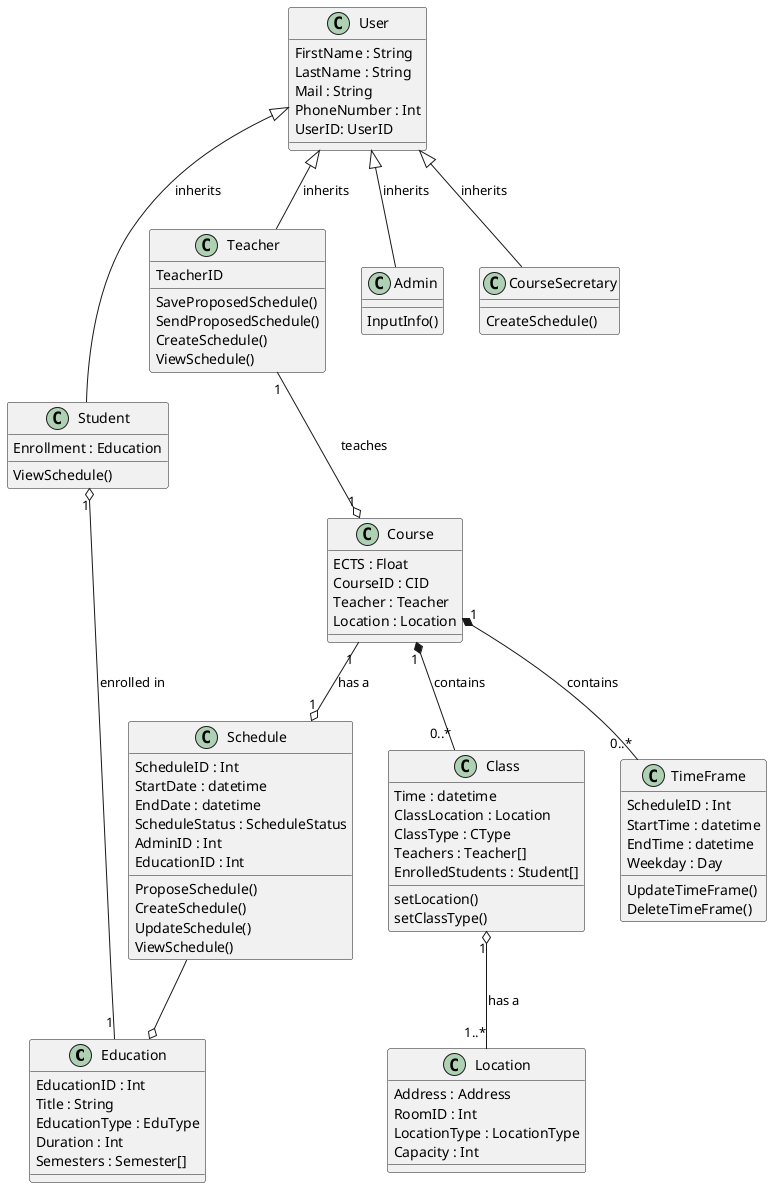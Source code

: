 @startuml ClassDiagram

class Education {
    EducationID : Int
    Title : String
    EducationType : EduType
    Duration : Int
    Semesters : Semester[]
}

class Schedule{
    ScheduleID : Int
    StartDate : datetime
    EndDate : datetime
    ScheduleStatus : ScheduleStatus
    AdminID : Int
    EducationID : Int
    ProposeSchedule()
    CreateSchedule()
    UpdateSchedule()
    ViewSchedule()
}

class Location{
    Address : Address
    RoomID : Int
    LocationType : LocationType
    Capacity : Int
}

class Course{
    ECTS : Float
    CourseID : CID
    Teacher : Teacher
    Location : Location
}

class Class{
    Time : datetime
    ClassLocation : Location
    ClassType : CType
    Teachers : Teacher[]
    EnrolledStudents : Student[]
    setLocation()
    setClassType()
}

' class Login{
'     LoginType : LogType
'     UserType : UType
'     authenticate()
' }

class User{
    FirstName : String
    LastName : String
    Mail : String
    PhoneNumber : Int
    UserID: UserID
}

' class Semester{
'     Courses : Course[]
'     StartDate : Datetime
' }

class Student{
    Enrollment : Education
    ViewSchedule()
}

class Teacher{
    TeacherID
    SaveProposedSchedule()
    SendProposedSchedule()
    CreateSchedule()
    ViewSchedule()
}

class Admin{
    InputInfo()
}

class TimeFrame{
    ScheduleID : Int
    StartTime : datetime
    EndTime : datetime
    Weekday : Day
    UpdateTimeFrame()
    DeleteTimeFrame()
}

class CourseSecretary{
    CreateSchedule()
}

' User"1" o-- "1" Schedule : has a
Course"1" --o "1" Schedule : has a
' Student"1" o-- "1" Schedule : has a
' Teacher"1" o-- "1" Schedule : has a

' Education"1" *-- "4..6" Semester : contains

Class "1" o-- "1..*"Location : has a

User <|-- Student : inherits
User <|-- Teacher : inherits
User <|-- Admin : inherits
User <|-- CourseSecretary : inherits

' Semester"1" *-- "1..*" Course : contains
Course"1" *-- "0..*" Class : contains
Course"1" *-- "0..*" TimeFrame : contains
Teacher"1" --o "1" Course : teaches
Student"1" o-- "1" Education : enrolled in
Schedule --o Education 

' Login "1" -- "1" User : login

@enduml

